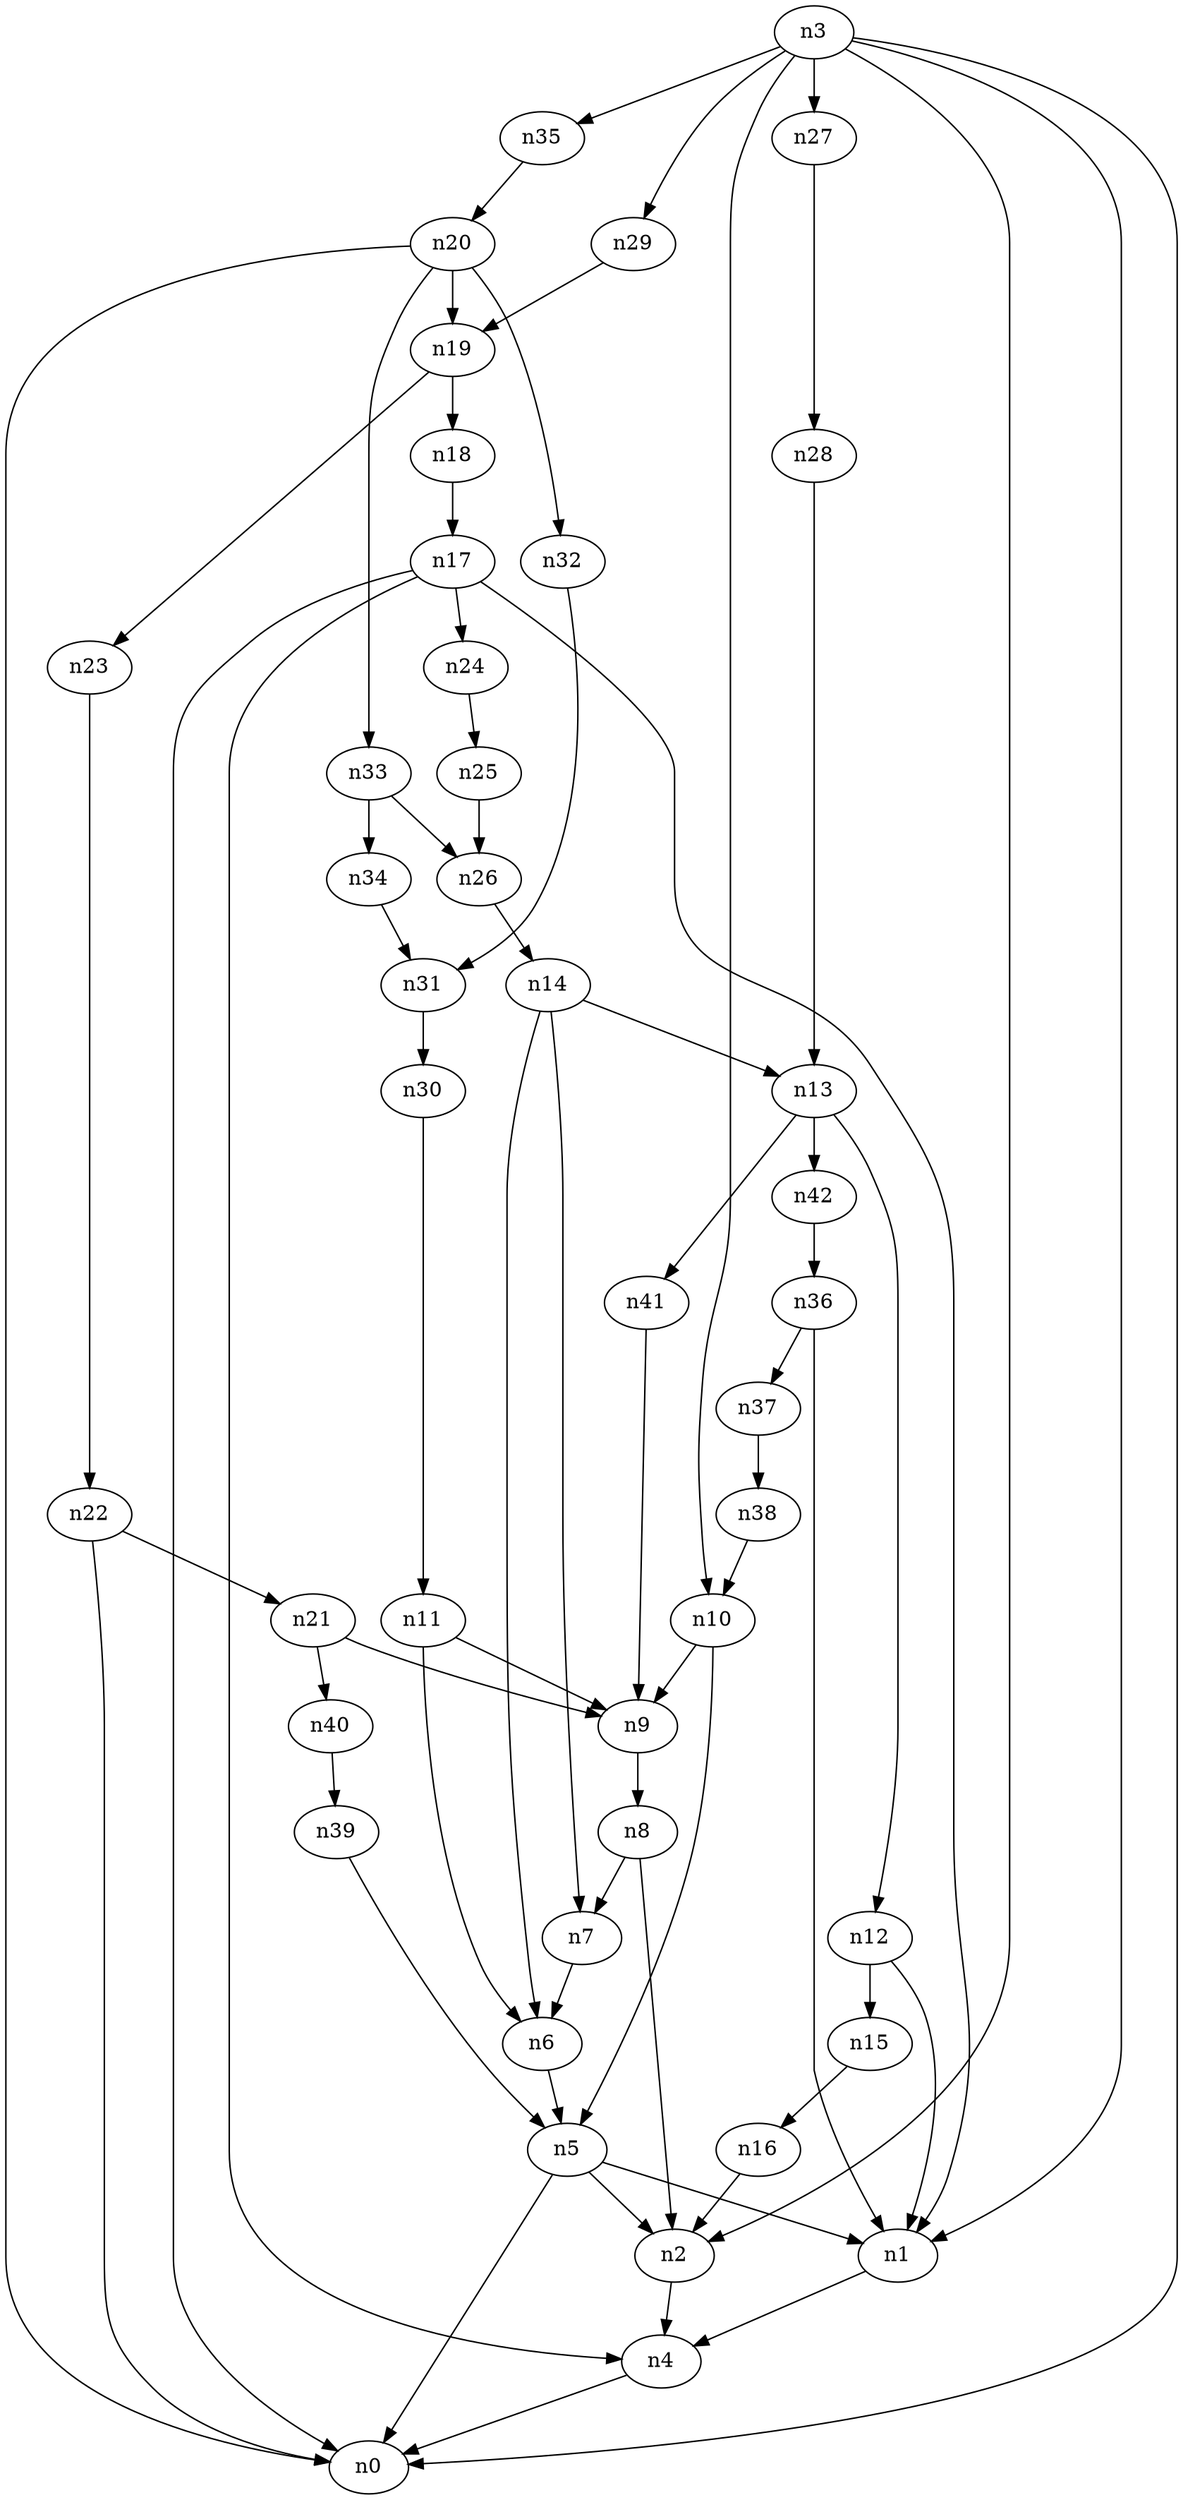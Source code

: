 digraph G {
	n1 -> n4	 [_graphml_id=e4];
	n2 -> n4	 [_graphml_id=e7];
	n3 -> n0	 [_graphml_id=e0];
	n3 -> n1	 [_graphml_id=e3];
	n3 -> n2	 [_graphml_id=e6];
	n3 -> n10	 [_graphml_id=e37];
	n3 -> n27	 [_graphml_id=e42];
	n3 -> n29	 [_graphml_id=e45];
	n3 -> n35	 [_graphml_id=e56];
	n4 -> n0	 [_graphml_id=e1];
	n5 -> n0	 [_graphml_id=e2];
	n5 -> n1	 [_graphml_id=e5];
	n5 -> n2	 [_graphml_id=e8];
	n6 -> n5	 [_graphml_id=e9];
	n7 -> n6	 [_graphml_id=e10];
	n8 -> n2	 [_graphml_id=e12];
	n8 -> n7	 [_graphml_id=e11];
	n9 -> n8	 [_graphml_id=e13];
	n10 -> n5	 [_graphml_id=e15];
	n10 -> n9	 [_graphml_id=e14];
	n11 -> n6	 [_graphml_id=e17];
	n11 -> n9	 [_graphml_id=e16];
	n12 -> n1	 [_graphml_id=e18];
	n12 -> n15	 [_graphml_id=e22];
	n13 -> n12	 [_graphml_id=e19];
	n13 -> n41	 [_graphml_id=e64];
	n13 -> n42	 [_graphml_id=e67];
	n14 -> n6	 [_graphml_id=e21];
	n14 -> n7	 [_graphml_id=e47];
	n14 -> n13	 [_graphml_id=e20];
	n15 -> n16	 [_graphml_id=e23];
	n16 -> n2	 [_graphml_id=e24];
	n17 -> n0	 [_graphml_id=e26];
	n17 -> n1	 [_graphml_id=e25];
	n17 -> n4	 [_graphml_id=e27];
	n17 -> n24	 [_graphml_id=e38];
	n18 -> n17	 [_graphml_id=e28];
	n19 -> n18	 [_graphml_id=e29];
	n19 -> n23	 [_graphml_id=e36];
	n20 -> n0	 [_graphml_id=e31];
	n20 -> n19	 [_graphml_id=e30];
	n20 -> n32	 [_graphml_id=e51];
	n20 -> n33	 [_graphml_id=e66];
	n21 -> n9	 [_graphml_id=e32];
	n21 -> n40	 [_graphml_id=e63];
	n22 -> n0	 [_graphml_id=e34];
	n22 -> n21	 [_graphml_id=e33];
	n23 -> n22	 [_graphml_id=e35];
	n24 -> n25	 [_graphml_id=e39];
	n25 -> n26	 [_graphml_id=e40];
	n26 -> n14	 [_graphml_id=e41];
	n27 -> n28	 [_graphml_id=e43];
	n28 -> n13	 [_graphml_id=e44];
	n29 -> n19	 [_graphml_id=e46];
	n30 -> n11	 [_graphml_id=e48];
	n31 -> n30	 [_graphml_id=e49];
	n32 -> n31	 [_graphml_id=e50];
	n33 -> n26	 [_graphml_id=e52];
	n33 -> n34	 [_graphml_id=e53];
	n34 -> n31	 [_graphml_id=e54];
	n35 -> n20	 [_graphml_id=e55];
	n36 -> n1	 [_graphml_id=e57];
	n36 -> n37	 [_graphml_id=e58];
	n37 -> n38	 [_graphml_id=e59];
	n38 -> n10	 [_graphml_id=e60];
	n39 -> n5	 [_graphml_id=e61];
	n40 -> n39	 [_graphml_id=e62];
	n41 -> n9	 [_graphml_id=e65];
	n42 -> n36	 [_graphml_id=e68];
}
